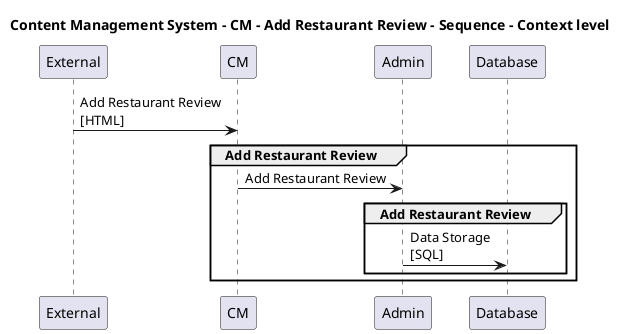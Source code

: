 @startuml

title Content Management System - CM - Add Restaurant Review - Sequence - Context level

participant "External" as C4InterFlow.SoftwareSystems.ExternalSystem
participant "CM" as ContentManagementSystem.SoftwareSystems.CM
participant "Admin" as ContentManagementSystem.SoftwareSystems.Admin
participant "Database" as ContentManagementSystem.SoftwareSystems.Database

C4InterFlow.SoftwareSystems.ExternalSystem -> ContentManagementSystem.SoftwareSystems.CM : Add Restaurant Review\n[HTML]
group Add Restaurant Review
ContentManagementSystem.SoftwareSystems.CM -> ContentManagementSystem.SoftwareSystems.Admin : Add Restaurant Review
group Add Restaurant Review
ContentManagementSystem.SoftwareSystems.Admin -> ContentManagementSystem.SoftwareSystems.Database : Data Storage\n[SQL]
end
end


@enduml
